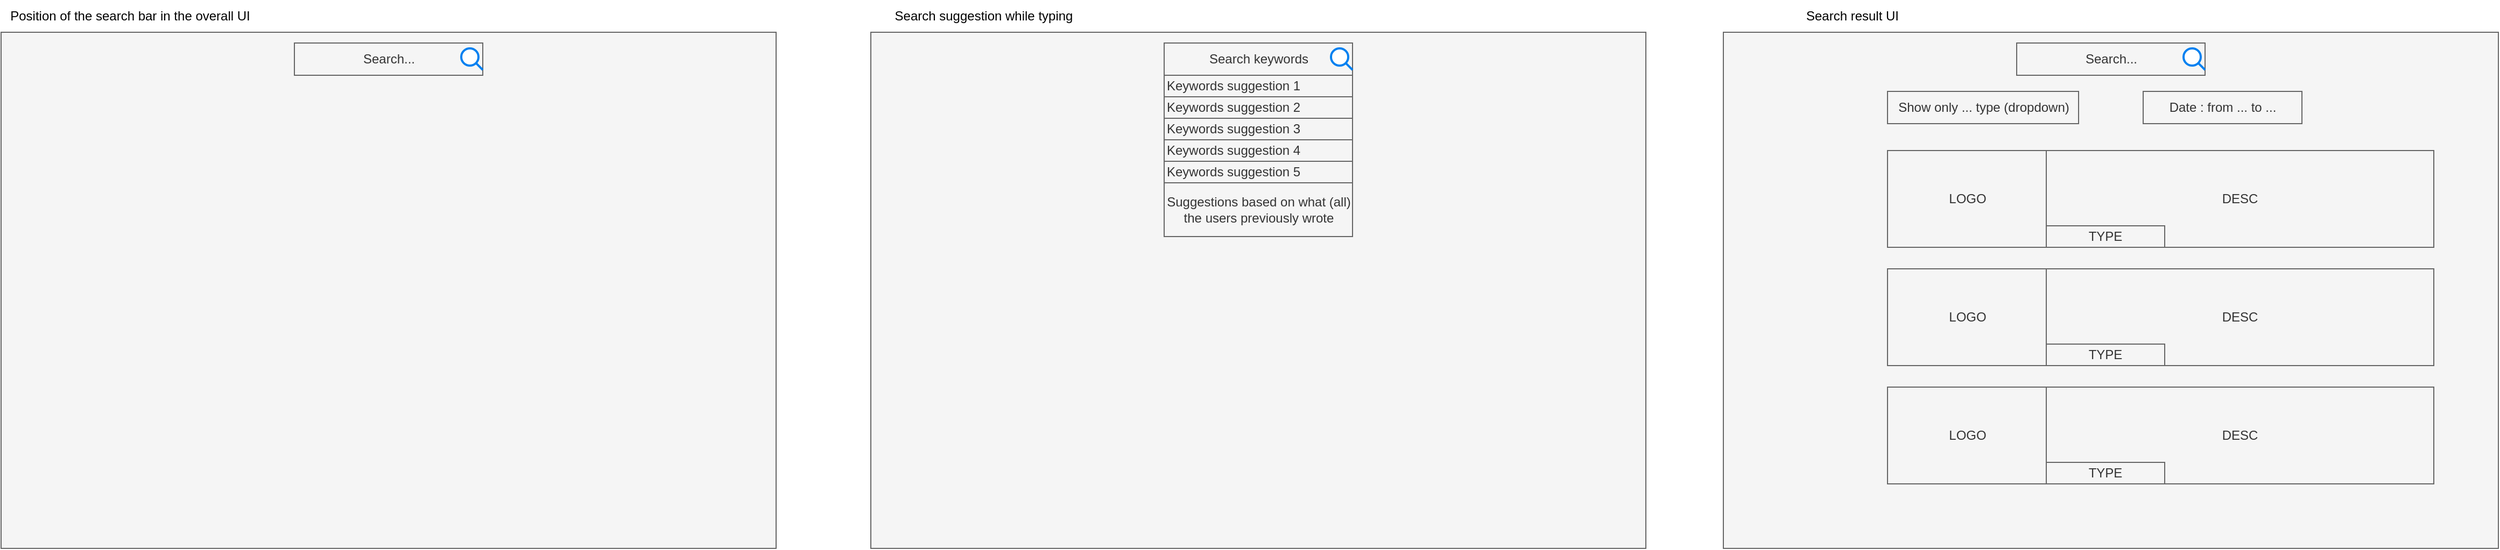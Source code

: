 <mxfile>
    <diagram id="CsDvwH3cZ1PsBRrToB9u" name="Page-1">
        <mxGraphModel dx="1118" dy="379" grid="1" gridSize="10" guides="1" tooltips="1" connect="1" arrows="1" fold="1" page="1" pageScale="1" pageWidth="850" pageHeight="1100" math="0" shadow="0">
            <root>
                <mxCell id="0"/>
                <mxCell id="1" parent="0"/>
                <mxCell id="2" value="" style="rounded=0;whiteSpace=wrap;html=1;fillColor=#f5f5f5;fontColor=#333333;strokeColor=#666666;" parent="1" vertex="1">
                    <mxGeometry x="40" y="40" width="720" height="480" as="geometry"/>
                </mxCell>
                <mxCell id="3" value="Search..." style="rounded=0;whiteSpace=wrap;html=1;fillColor=#f5f5f5;fontColor=#333333;strokeColor=#666666;" parent="1" vertex="1">
                    <mxGeometry x="312.5" y="50" width="175" height="30" as="geometry"/>
                </mxCell>
                <mxCell id="5" value="" style="rounded=0;whiteSpace=wrap;html=1;fillColor=#f5f5f5;fontColor=#333333;strokeColor=#666666;" parent="1" vertex="1">
                    <mxGeometry x="848" y="40" width="720" height="480" as="geometry"/>
                </mxCell>
                <mxCell id="6" value="Search keywords" style="rounded=0;whiteSpace=wrap;html=1;fillColor=#f5f5f5;fontColor=#333333;strokeColor=#666666;" parent="1" vertex="1">
                    <mxGeometry x="1120.5" y="50" width="175" height="30" as="geometry"/>
                </mxCell>
                <mxCell id="7" value="" style="rounded=0;whiteSpace=wrap;html=1;fillColor=#f5f5f5;fontColor=#333333;strokeColor=#666666;" parent="1" vertex="1">
                    <mxGeometry x="1120.5" y="80" width="175" height="150" as="geometry"/>
                </mxCell>
                <mxCell id="8" value="Keywords suggestion 1" style="rounded=0;whiteSpace=wrap;html=1;fillColor=#f5f5f5;fontColor=#333333;strokeColor=#666666;align=left;" parent="1" vertex="1">
                    <mxGeometry x="1120.5" y="80" width="175" height="20" as="geometry"/>
                </mxCell>
                <mxCell id="9" value="Keywords suggestion 2" style="rounded=0;whiteSpace=wrap;html=1;fillColor=#f5f5f5;fontColor=#333333;strokeColor=#666666;align=left;" parent="1" vertex="1">
                    <mxGeometry x="1120.5" y="100" width="175" height="20" as="geometry"/>
                </mxCell>
                <mxCell id="10" value="Keywords suggestion 3" style="rounded=0;whiteSpace=wrap;html=1;fillColor=#f5f5f5;fontColor=#333333;strokeColor=#666666;align=left;" parent="1" vertex="1">
                    <mxGeometry x="1120.5" y="120" width="175" height="20" as="geometry"/>
                </mxCell>
                <mxCell id="11" value="Keywords suggestion 4" style="rounded=0;whiteSpace=wrap;html=1;fillColor=#f5f5f5;fontColor=#333333;strokeColor=#666666;align=left;" parent="1" vertex="1">
                    <mxGeometry x="1120.5" y="140" width="175" height="20" as="geometry"/>
                </mxCell>
                <mxCell id="12" value="Keywords suggestion 5" style="rounded=0;whiteSpace=wrap;html=1;fillColor=#f5f5f5;fontColor=#333333;strokeColor=#666666;align=left;" parent="1" vertex="1">
                    <mxGeometry x="1120.5" y="160" width="175" height="20" as="geometry"/>
                </mxCell>
                <mxCell id="14" value="Suggestions based on what (all) the users previously wrote" style="rounded=0;whiteSpace=wrap;html=1;fillColor=#f5f5f5;fontColor=#333333;strokeColor=#666666;" parent="1" vertex="1">
                    <mxGeometry x="1120.5" y="180" width="175" height="50" as="geometry"/>
                </mxCell>
                <mxCell id="15" value="Search suggestion while typing" style="text;html=1;strokeColor=none;fillColor=none;align=center;verticalAlign=middle;whiteSpace=wrap;rounded=0;" parent="1" vertex="1">
                    <mxGeometry x="848" y="10" width="210" height="30" as="geometry"/>
                </mxCell>
                <mxCell id="16" value="Position of the search bar in the overall UI" style="text;html=1;strokeColor=none;fillColor=none;align=center;verticalAlign=middle;whiteSpace=wrap;rounded=0;" parent="1" vertex="1">
                    <mxGeometry x="40" y="10" width="240" height="30" as="geometry"/>
                </mxCell>
                <mxCell id="17" value="" style="rounded=0;whiteSpace=wrap;html=1;fillColor=#f5f5f5;fontColor=#333333;strokeColor=#666666;" parent="1" vertex="1">
                    <mxGeometry x="1640" y="40" width="720" height="480" as="geometry"/>
                </mxCell>
                <mxCell id="18" value="Search..." style="rounded=0;whiteSpace=wrap;html=1;fillColor=#f5f5f5;fontColor=#333333;strokeColor=#666666;" parent="1" vertex="1">
                    <mxGeometry x="1912.5" y="50" width="175" height="30" as="geometry"/>
                </mxCell>
                <mxCell id="19" value="Search result UI" style="text;html=1;strokeColor=none;fillColor=none;align=center;verticalAlign=middle;whiteSpace=wrap;rounded=0;" parent="1" vertex="1">
                    <mxGeometry x="1640" y="10" width="240" height="30" as="geometry"/>
                </mxCell>
                <mxCell id="20" value="Show only ... type (dropdown)" style="rounded=0;whiteSpace=wrap;html=1;fillColor=#f5f5f5;fontColor=#333333;strokeColor=#666666;" parent="1" vertex="1">
                    <mxGeometry x="1792.5" y="95" width="177.5" height="30" as="geometry"/>
                </mxCell>
                <mxCell id="21" value="Date : from ... to ..." style="rounded=0;whiteSpace=wrap;html=1;fillColor=#f5f5f5;fontColor=#333333;strokeColor=#666666;" parent="1" vertex="1">
                    <mxGeometry x="2030" y="95" width="147.5" height="30" as="geometry"/>
                </mxCell>
                <mxCell id="22" value="LOGO" style="rounded=0;whiteSpace=wrap;html=1;fillColor=#f5f5f5;fontColor=#333333;strokeColor=#666666;" parent="1" vertex="1">
                    <mxGeometry x="1792.5" y="150" width="147.5" height="90" as="geometry"/>
                </mxCell>
                <mxCell id="23" value="DESC" style="rounded=0;whiteSpace=wrap;html=1;fillColor=#f5f5f5;fontColor=#333333;strokeColor=#666666;" parent="1" vertex="1">
                    <mxGeometry x="1940" y="150" width="360" height="90" as="geometry"/>
                </mxCell>
                <mxCell id="24" value="TYPE" style="rounded=0;whiteSpace=wrap;html=1;fillColor=#f5f5f5;fontColor=#333333;strokeColor=#666666;" parent="1" vertex="1">
                    <mxGeometry x="1940" y="220" width="110" height="20" as="geometry"/>
                </mxCell>
                <mxCell id="25" value="LOGO" style="rounded=0;whiteSpace=wrap;html=1;fillColor=#f5f5f5;fontColor=#333333;strokeColor=#666666;" parent="1" vertex="1">
                    <mxGeometry x="1792.5" y="260" width="147.5" height="90" as="geometry"/>
                </mxCell>
                <mxCell id="26" value="DESC" style="rounded=0;whiteSpace=wrap;html=1;fillColor=#f5f5f5;fontColor=#333333;strokeColor=#666666;" parent="1" vertex="1">
                    <mxGeometry x="1940" y="260" width="360" height="90" as="geometry"/>
                </mxCell>
                <mxCell id="27" value="TYPE" style="rounded=0;whiteSpace=wrap;html=1;fillColor=#f5f5f5;fontColor=#333333;strokeColor=#666666;" parent="1" vertex="1">
                    <mxGeometry x="1940" y="330" width="110" height="20" as="geometry"/>
                </mxCell>
                <mxCell id="28" value="LOGO" style="rounded=0;whiteSpace=wrap;html=1;fillColor=#f5f5f5;fontColor=#333333;strokeColor=#666666;" parent="1" vertex="1">
                    <mxGeometry x="1792.5" y="370" width="147.5" height="90" as="geometry"/>
                </mxCell>
                <mxCell id="29" value="DESC" style="rounded=0;whiteSpace=wrap;html=1;fillColor=#f5f5f5;fontColor=#333333;strokeColor=#666666;" parent="1" vertex="1">
                    <mxGeometry x="1940" y="370" width="360" height="90" as="geometry"/>
                </mxCell>
                <mxCell id="30" value="TYPE" style="rounded=0;whiteSpace=wrap;html=1;fillColor=#f5f5f5;fontColor=#333333;strokeColor=#666666;" parent="1" vertex="1">
                    <mxGeometry x="1940" y="440" width="110" height="20" as="geometry"/>
                </mxCell>
                <mxCell id="31" value="" style="html=1;verticalLabelPosition=bottom;align=center;labelBackgroundColor=#ffffff;verticalAlign=top;strokeWidth=2;strokeColor=#0080F0;shadow=0;dashed=0;shape=mxgraph.ios7.icons.looking_glass;" vertex="1" parent="1">
                    <mxGeometry x="467.5" y="55" width="20" height="20" as="geometry"/>
                </mxCell>
                <mxCell id="33" value="" style="html=1;verticalLabelPosition=bottom;align=center;labelBackgroundColor=#ffffff;verticalAlign=top;strokeWidth=2;strokeColor=#0080F0;shadow=0;dashed=0;shape=mxgraph.ios7.icons.looking_glass;" vertex="1" parent="1">
                    <mxGeometry x="1275.5" y="55" width="20" height="20" as="geometry"/>
                </mxCell>
                <mxCell id="35" value="" style="html=1;verticalLabelPosition=bottom;align=center;labelBackgroundColor=#ffffff;verticalAlign=top;strokeWidth=2;strokeColor=#0080F0;shadow=0;dashed=0;shape=mxgraph.ios7.icons.looking_glass;" vertex="1" parent="1">
                    <mxGeometry x="2067.5" y="55" width="20" height="20" as="geometry"/>
                </mxCell>
            </root>
        </mxGraphModel>
    </diagram>
</mxfile>